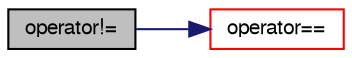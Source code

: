 digraph "operator!="
{
  bgcolor="transparent";
  edge [fontname="FreeSans",fontsize="10",labelfontname="FreeSans",labelfontsize="10"];
  node [fontname="FreeSans",fontsize="10",shape=record];
  rankdir="LR";
  Node565 [label="operator!=",height=0.2,width=0.4,color="black", fillcolor="grey75", style="filled", fontcolor="black"];
  Node565 -> Node566 [color="midnightblue",fontsize="10",style="solid",fontname="FreeSans"];
  Node566 [label="operator==",height=0.2,width=0.4,color="red",URL="$a25738.html#a1a39e3c0e5ba8a0be1f9874ade68d21a",tooltip="Equality. Two hash tables are equal if all contents of first are. "];
}
